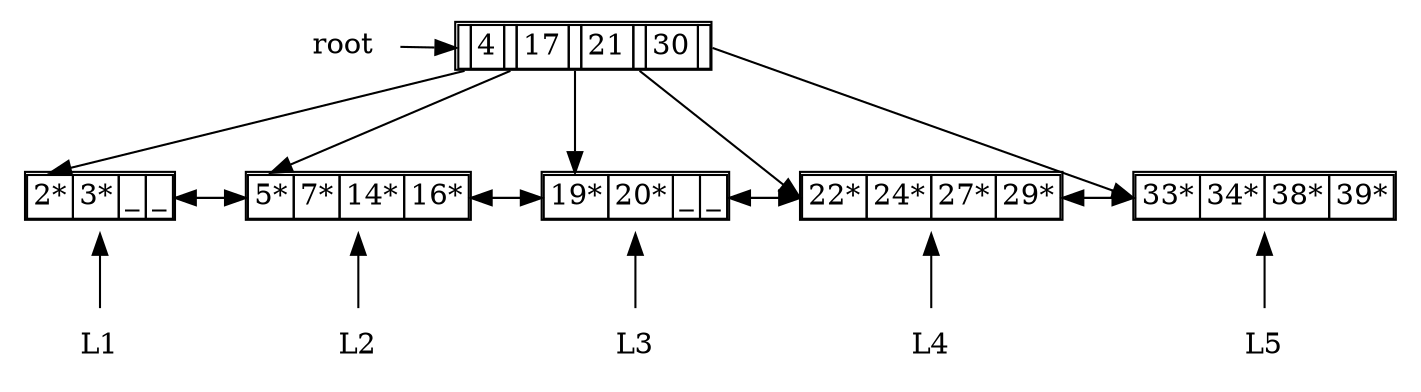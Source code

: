 digraph G
{
    splines=false
    "block"
    [
        shape = none
        label = <<table border="1" cellborder="1" cellspacing="0">
                    <tr>
                        <td port="connector0"></td>
                        <td port="key0">4</td>
                        <td port="connector1"></td>
                        <td port="key1">17</td>
                        <td port="connector2"></td>
                        <td port="key2">21</td>
                        <td port="connector3"></td>
                        <td port="key3">30</td>
                        <td port="connector4"></td>
                    </tr>
                </table>>
    ]
    "block0"
    [
        shape = none
        label = <<table border="1" cellborder="1" cellspacing="0">
                    <tr>
                        <td port="key0">2*</td>
                        <td port="key1">3*</td>
                        <td port="key2">_</td>
                        <td port="key3">_</td>
                    </tr>
                </table>>
    ]
    "block1"
    [
        shape = none
        label = <<table border="1" cellborder="1" cellspacing="0">
                    <tr>
                        <td port="key0">5*</td>
                        <td port="key1">7*</td>
                        <td port="key2">14*</td>
                        <td port="key3">16*</td>
                    </tr>
                </table>>
    ]
    "block2"
    [
        shape = none
        label = <<table border="1" cellborder="1" cellspacing="0">
                    <tr>
                        <td port="key0">19*</td>
                        <td port="key1">20*</td>
                        <td port="key2">_</td>
                        <td port="key3">_</td>
                    </tr>
                </table>>
    ]
    "block3"
    [
        shape = none
        label = <<table border="1" cellborder="1" cellspacing="0">
                    <tr>
                        <td port="key0">22*</td>
                        <td port="key1">24*</td>
                        <td port="key2">27*</td>
                        <td port="key3">29*</td>
                    </tr>
                </table>>
    ]
    "block4"
    [
        shape = none
        label = <<table border="1" cellborder="1" cellspacing="0">
                    <tr>
                        <td port="key0">33*</td>
                        <td port="key1">34*</td>
                        <td port="key2">38*</td>
                        <td port="key3">39*</td>
                    </tr>
                </table>>
    ]

    "block":"connector0" -> "block0":"key0"
    "block":"connector1" -> "block1":"key0"
    "block":"connector2" -> "block2":"key0"
    "block":"connector3" -> "block3":"key0"
    "block":"connector4" -> "block4":"key0"

    "block1":"key0" -> "block0":"key3"
    "block0":"key3" -> "block1":"key0"
    "block2":"key0" -> "block1":"key3"
    "block1":"key3" -> "block2":"key0"
    "block3":"key0" -> "block2":"key3"
    "block2":"key3" -> "block3":"key0"
    "block4":"key0" -> "block3":"key3"
    "block3":"key3" -> "block4":"key0"

    "root" [ shape = none label="root" ]
    "L1" [ shape = none label="L1" ]
    "L2" [ shape = none label="L2" ]
    "L3" [ shape = none label="L3" ]
    "L4" [ shape = none label="L4" ]
    "L5" [ shape = none label="L5" ]
    "root" -> "block":"connector0"
    "L1" -> "block0":"connector0"
    "L2" -> "block1":"connector0"
    "L3" -> "block2":"connector0"
    "L4" -> "block3":"connector0"
    "L5" -> "block4":"connector0"

    {rank=min; "block" "root"}
    {rank=same; "block0" "block1" "block2" "block3" "block4"}
    {rank=max; "L1" "L2" "L3" "L4" "L5"}
}
